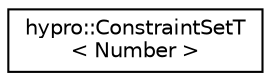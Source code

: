 digraph "Graphical Class Hierarchy"
{
  edge [fontname="Helvetica",fontsize="10",labelfontname="Helvetica",labelfontsize="10"];
  node [fontname="Helvetica",fontsize="10",shape=record];
  rankdir="LR";
  Node1 [label="hypro::ConstraintSetT\l\< Number \>",height=0.2,width=0.4,color="black", fillcolor="white", style="filled",URL="$classhypro_1_1ConstraintSetT.html"];
}
